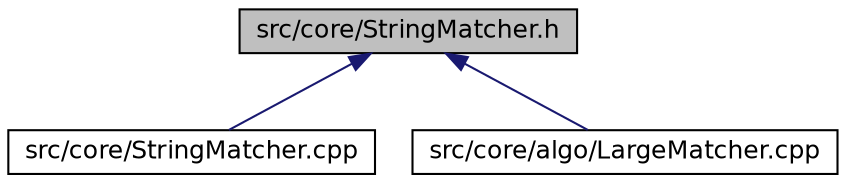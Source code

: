 digraph "src/core/StringMatcher.h"
{
 // INTERACTIVE_SVG=YES
 // LATEX_PDF_SIZE
  edge [fontname="Helvetica",fontsize="12",labelfontname="Helvetica",labelfontsize="12"];
  node [fontname="Helvetica",fontsize="12",shape=record];
  Node1 [label="src/core/StringMatcher.h",height=0.2,width=0.4,color="black", fillcolor="grey75", style="filled", fontcolor="black",tooltip=" "];
  Node1 -> Node2 [dir="back",color="midnightblue",fontsize="12",style="solid"];
  Node2 [label="src/core/StringMatcher.cpp",height=0.2,width=0.4,color="black", fillcolor="white", style="filled",URL="$a00041.html",tooltip=" "];
  Node1 -> Node3 [dir="back",color="midnightblue",fontsize="12",style="solid"];
  Node3 [label="src/core/algo/LargeMatcher.cpp",height=0.2,width=0.4,color="black", fillcolor="white", style="filled",URL="$a00011.html",tooltip=" "];
}
